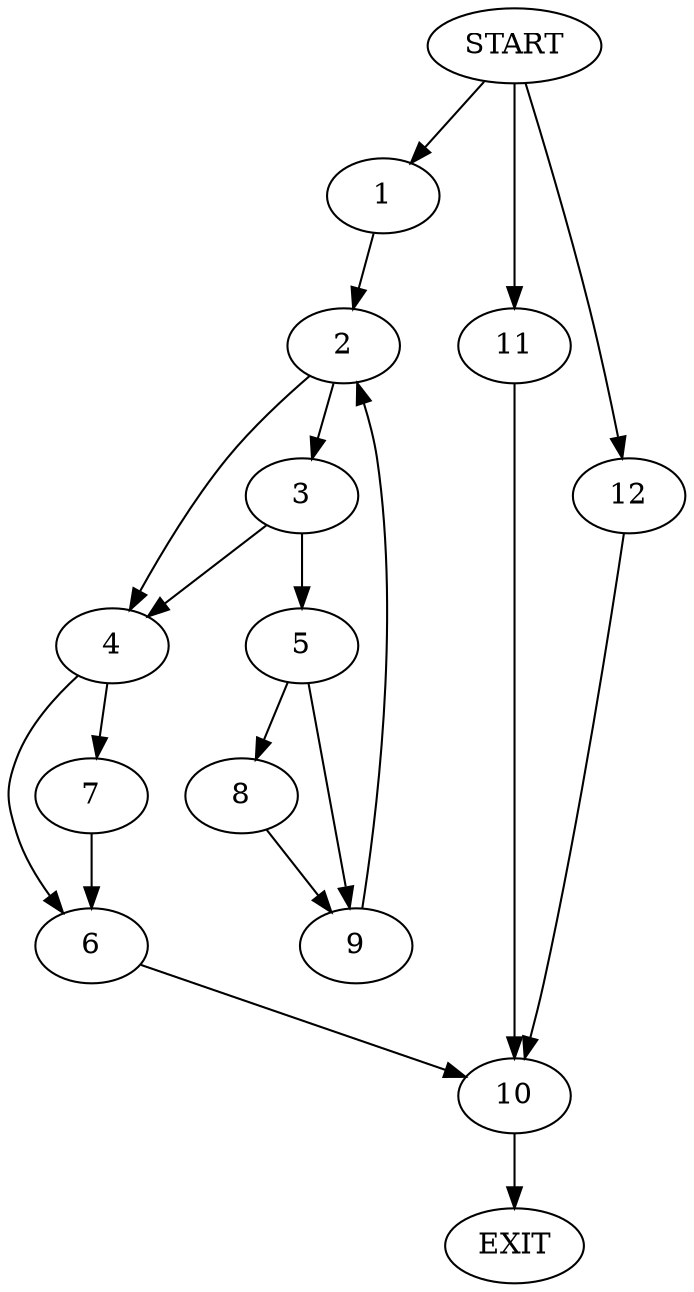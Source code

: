 digraph {
0 [label="START"]
13 [label="EXIT"]
0 -> 1
1 -> 2
2 -> 3
2 -> 4
3 -> 5
3 -> 4
4 -> 6
4 -> 7
5 -> 8
5 -> 9
9 -> 2
8 -> 9
6 -> 10
7 -> 6
10 -> 13
0 -> 11
11 -> 10
0 -> 12
12 -> 10
}
